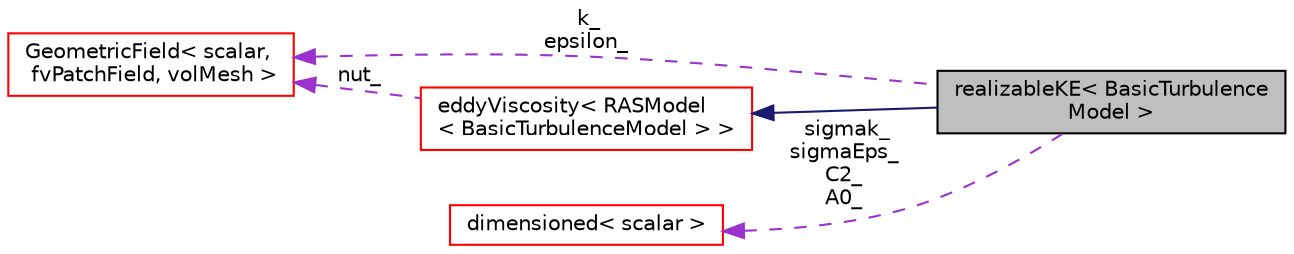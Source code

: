 digraph "realizableKE&lt; BasicTurbulenceModel &gt;"
{
  bgcolor="transparent";
  edge [fontname="Helvetica",fontsize="10",labelfontname="Helvetica",labelfontsize="10"];
  node [fontname="Helvetica",fontsize="10",shape=record];
  rankdir="LR";
  Node1 [label="realizableKE\< BasicTurbulence\lModel \>",height=0.2,width=0.4,color="black", fillcolor="grey75", style="filled" fontcolor="black"];
  Node2 -> Node1 [dir="back",color="midnightblue",fontsize="10",style="solid",fontname="Helvetica"];
  Node2 [label="eddyViscosity\< RASModel\l\< BasicTurbulenceModel \> \>",height=0.2,width=0.4,color="red",URL="$classFoam_1_1eddyViscosity.html"];
  Node3 -> Node2 [dir="back",color="darkorchid3",fontsize="10",style="dashed",label=" nut_" ,fontname="Helvetica"];
  Node3 [label="GeometricField\< scalar,\l fvPatchField, volMesh \>",height=0.2,width=0.4,color="red",URL="$classFoam_1_1GeometricField.html"];
  Node3 -> Node1 [dir="back",color="darkorchid3",fontsize="10",style="dashed",label=" k_\nepsilon_" ,fontname="Helvetica"];
  Node4 -> Node1 [dir="back",color="darkorchid3",fontsize="10",style="dashed",label=" sigmak_\nsigmaEps_\nC2_\nA0_" ,fontname="Helvetica"];
  Node4 [label="dimensioned\< scalar \>",height=0.2,width=0.4,color="red",URL="$classFoam_1_1dimensioned.html"];
}
